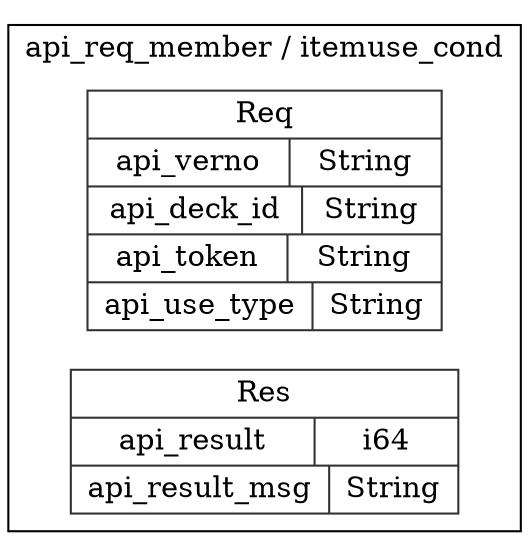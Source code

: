 digraph {
  rankdir=LR;
  subgraph cluster_0 {
    label="api_req_member / itemuse_cond";
    node [style="filled", color=white, style="solid", color=gray20];
    api_req_member__itemuse_cond__Req [label="<Req> Req  | { api_verno | <api_verno> String } | { api_deck_id | <api_deck_id> String } | { api_token | <api_token> String } | { api_use_type | <api_use_type> String }", shape=record];
    api_req_member__itemuse_cond__Res [label="<Res> Res  | { api_result | <api_result> i64 } | { api_result_msg | <api_result_msg> String }", shape=record];
  }
}
